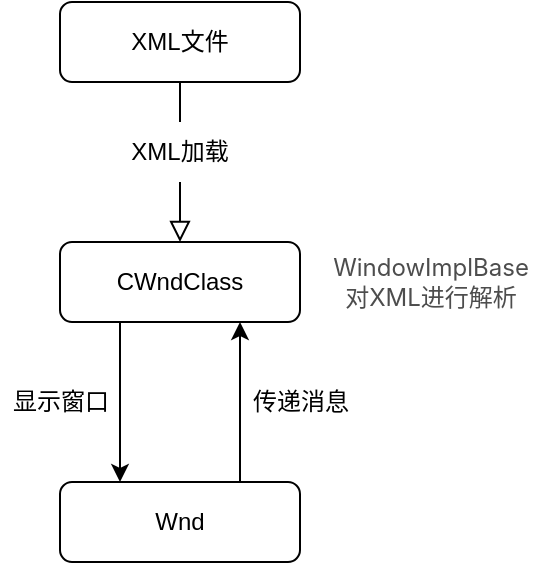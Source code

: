 <mxfile version="19.0.3" type="device"><diagram id="C5RBs43oDa-KdzZeNtuy" name="Page-1"><mxGraphModel dx="1038" dy="659" grid="1" gridSize="10" guides="1" tooltips="1" connect="1" arrows="1" fold="1" page="1" pageScale="1" pageWidth="827" pageHeight="1169" math="0" shadow="0"><root><mxCell id="WIyWlLk6GJQsqaUBKTNV-0"/><mxCell id="WIyWlLk6GJQsqaUBKTNV-1" parent="WIyWlLk6GJQsqaUBKTNV-0"/><mxCell id="w1tpjrb7SdFdkDUrtEhC-12" value="" style="group" vertex="1" connectable="0" parent="WIyWlLk6GJQsqaUBKTNV-1"><mxGeometry x="250" y="50" width="270" height="280" as="geometry"/></mxCell><mxCell id="WIyWlLk6GJQsqaUBKTNV-3" value="XML文件" style="rounded=1;whiteSpace=wrap;html=1;fontSize=12;glass=0;strokeWidth=1;shadow=0;" parent="w1tpjrb7SdFdkDUrtEhC-12" vertex="1"><mxGeometry x="30" width="120" height="40" as="geometry"/></mxCell><mxCell id="WIyWlLk6GJQsqaUBKTNV-11" value="CWndClass" style="rounded=1;whiteSpace=wrap;html=1;fontSize=12;glass=0;strokeWidth=1;shadow=0;" parent="w1tpjrb7SdFdkDUrtEhC-12" vertex="1"><mxGeometry x="30" y="120" width="120" height="40" as="geometry"/></mxCell><mxCell id="w1tpjrb7SdFdkDUrtEhC-0" value="XML加载" style="text;html=1;strokeColor=none;fillColor=none;align=center;verticalAlign=middle;whiteSpace=wrap;rounded=0;" vertex="1" parent="w1tpjrb7SdFdkDUrtEhC-12"><mxGeometry x="60" y="60" width="60" height="30" as="geometry"/></mxCell><mxCell id="WIyWlLk6GJQsqaUBKTNV-2" value="" style="rounded=0;html=1;jettySize=auto;orthogonalLoop=1;fontSize=11;endArrow=block;endFill=0;endSize=8;strokeWidth=1;shadow=0;labelBackgroundColor=none;edgeStyle=orthogonalEdgeStyle;startArrow=none;entryX=0.5;entryY=0;entryDx=0;entryDy=0;" parent="w1tpjrb7SdFdkDUrtEhC-12" source="w1tpjrb7SdFdkDUrtEhC-0" target="WIyWlLk6GJQsqaUBKTNV-11" edge="1"><mxGeometry relative="1" as="geometry"><mxPoint x="90" y="120" as="targetPoint"/></mxGeometry></mxCell><mxCell id="w1tpjrb7SdFdkDUrtEhC-1" value="" style="rounded=0;html=1;jettySize=auto;orthogonalLoop=1;fontSize=11;endArrow=none;endFill=0;endSize=8;strokeWidth=1;shadow=0;labelBackgroundColor=none;edgeStyle=orthogonalEdgeStyle;" edge="1" parent="w1tpjrb7SdFdkDUrtEhC-12" source="WIyWlLk6GJQsqaUBKTNV-3" target="w1tpjrb7SdFdkDUrtEhC-0"><mxGeometry relative="1" as="geometry"><mxPoint x="90" y="10" as="sourcePoint"/><mxPoint x="90" y="120" as="targetPoint"/></mxGeometry></mxCell><mxCell id="w1tpjrb7SdFdkDUrtEhC-2" value="&lt;span style=&quot;color: rgb(77, 77, 77); font-family: -apple-system, &amp;quot;SF UI Text&amp;quot;, Arial, &amp;quot;PingFang SC&amp;quot;, &amp;quot;Hiragino Sans GB&amp;quot;, &amp;quot;Microsoft YaHei&amp;quot;, &amp;quot;WenQuanYi Micro Hei&amp;quot;, sans-serif; font-variant-ligatures: no-common-ligatures; text-align: start; background-color: rgb(255, 255, 255);&quot;&gt;&lt;font style=&quot;font-size: 12px;&quot;&gt;WindowImplBase&lt;br&gt;对XML进行解析&lt;br&gt;&lt;/font&gt;&lt;/span&gt;" style="text;html=1;align=center;verticalAlign=middle;resizable=0;points=[];autosize=1;strokeColor=none;fillColor=none;" vertex="1" parent="w1tpjrb7SdFdkDUrtEhC-12"><mxGeometry x="160" y="125" width="110" height="30" as="geometry"/></mxCell><mxCell id="w1tpjrb7SdFdkDUrtEhC-10" style="edgeStyle=orthogonalEdgeStyle;rounded=0;orthogonalLoop=1;jettySize=auto;html=1;exitX=0.75;exitY=0;exitDx=0;exitDy=0;entryX=0.75;entryY=1;entryDx=0;entryDy=0;fontSize=12;" edge="1" parent="w1tpjrb7SdFdkDUrtEhC-12" source="w1tpjrb7SdFdkDUrtEhC-3" target="WIyWlLk6GJQsqaUBKTNV-11"><mxGeometry relative="1" as="geometry"/></mxCell><mxCell id="w1tpjrb7SdFdkDUrtEhC-3" value="Wnd" style="rounded=1;whiteSpace=wrap;html=1;fontSize=12;glass=0;strokeWidth=1;shadow=0;" vertex="1" parent="w1tpjrb7SdFdkDUrtEhC-12"><mxGeometry x="30" y="240" width="120" height="40" as="geometry"/></mxCell><mxCell id="w1tpjrb7SdFdkDUrtEhC-4" value="" style="edgeStyle=orthogonalEdgeStyle;rounded=0;orthogonalLoop=1;jettySize=auto;html=1;fontSize=12;entryX=0.25;entryY=0;entryDx=0;entryDy=0;exitX=0.25;exitY=1;exitDx=0;exitDy=0;" edge="1" parent="w1tpjrb7SdFdkDUrtEhC-12" source="WIyWlLk6GJQsqaUBKTNV-11" target="w1tpjrb7SdFdkDUrtEhC-3"><mxGeometry relative="1" as="geometry"/></mxCell><mxCell id="w1tpjrb7SdFdkDUrtEhC-8" value="显示窗口" style="text;html=1;align=center;verticalAlign=middle;resizable=0;points=[];autosize=1;strokeColor=none;fillColor=none;fontSize=12;" vertex="1" parent="w1tpjrb7SdFdkDUrtEhC-12"><mxGeometry y="190" width="60" height="20" as="geometry"/></mxCell><mxCell id="w1tpjrb7SdFdkDUrtEhC-11" value="传递消息" style="text;html=1;align=center;verticalAlign=middle;resizable=0;points=[];autosize=1;strokeColor=none;fillColor=none;fontSize=12;" vertex="1" parent="w1tpjrb7SdFdkDUrtEhC-12"><mxGeometry x="120" y="190" width="60" height="20" as="geometry"/></mxCell></root></mxGraphModel></diagram></mxfile>